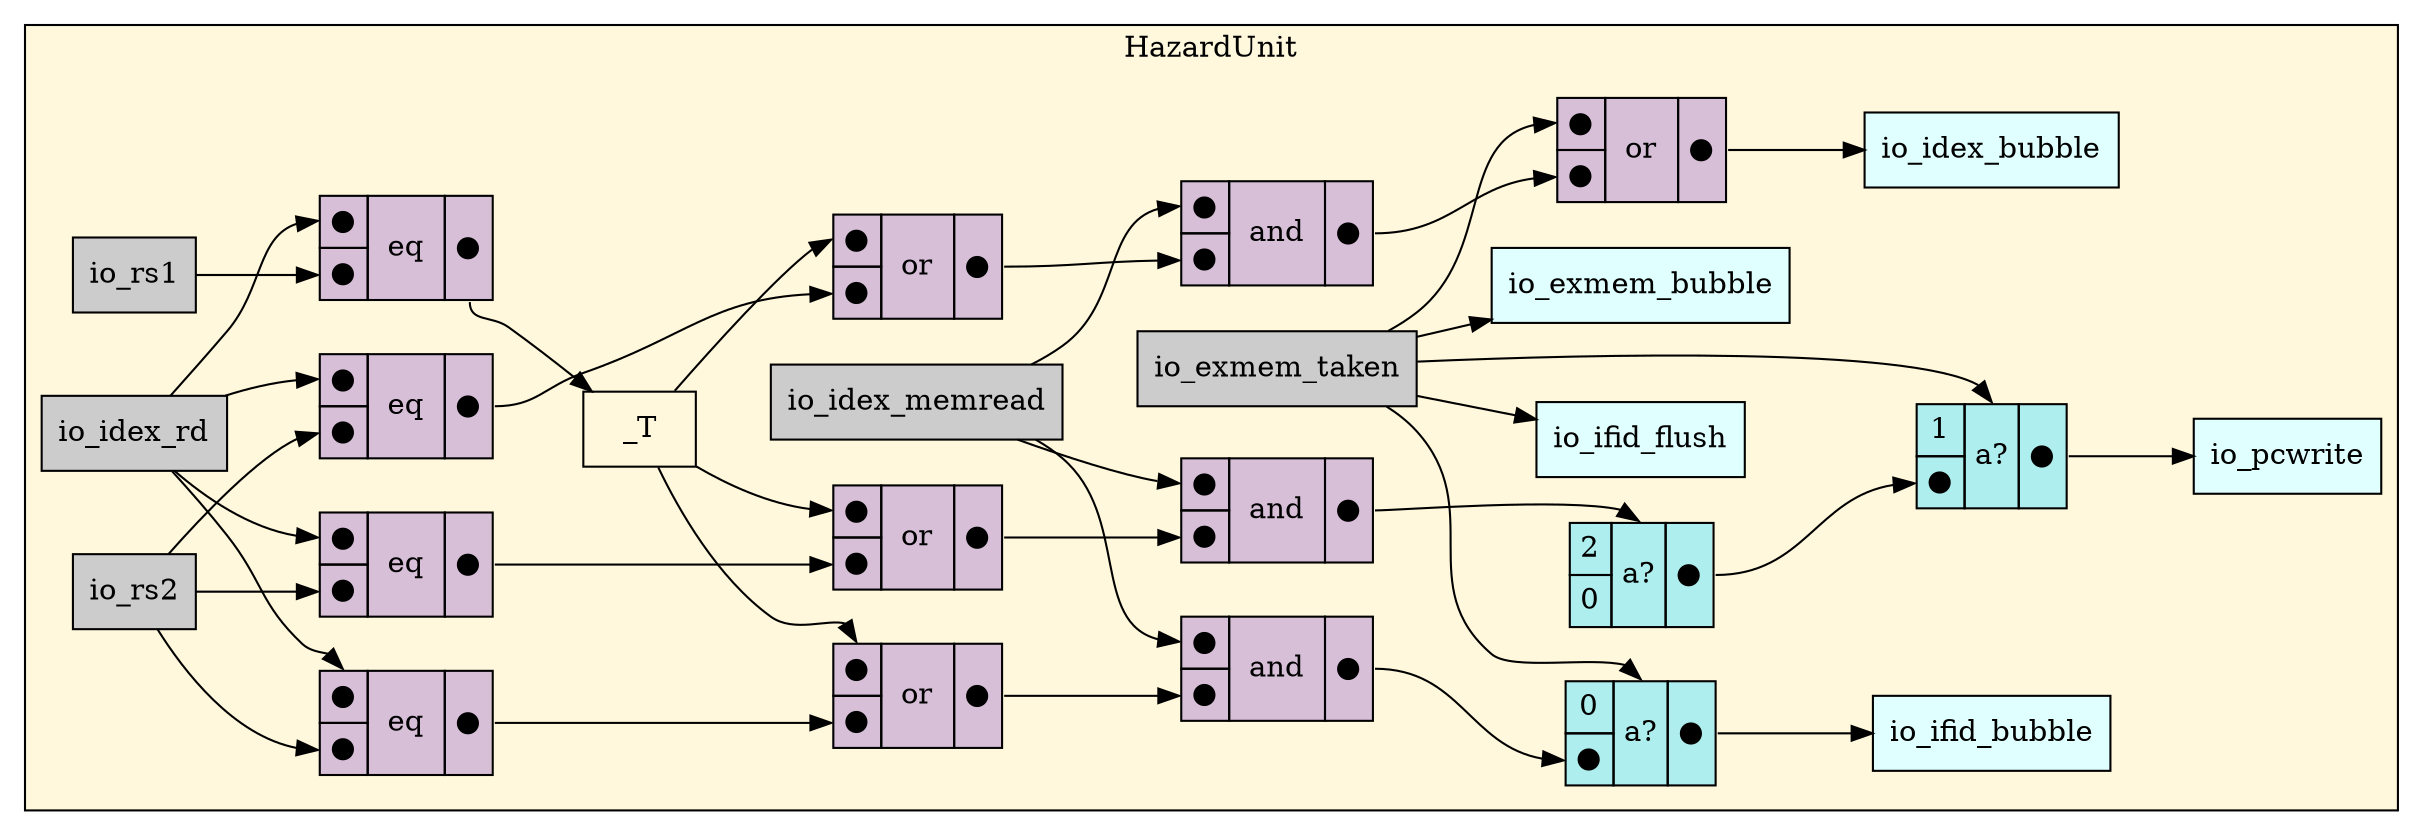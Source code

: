 digraph HazardUnit {
stylesheet = "styles.css"
rankdir="LR" 

subgraph cluster_HazardUnit {
  label="HazardUnit"
  URL=""
  bgcolor="#FFF8DC"
  cluster_HazardUnit_io_rs1 [shape = "rectangle" style="filled" fillcolor="#CCCCCC" label="io_rs1" rank="0"]
     
cluster_HazardUnit_io_rs2 [shape = "rectangle" style="filled" fillcolor="#CCCCCC" label="io_rs2" rank="0"]
     
cluster_HazardUnit_io_idex_memread [shape = "rectangle" style="filled" fillcolor="#CCCCCC" label="io_idex_memread" rank="0"]
     
cluster_HazardUnit_io_idex_rd [shape = "rectangle" style="filled" fillcolor="#CCCCCC" label="io_idex_rd" rank="0"]
     
cluster_HazardUnit_io_exmem_taken [shape = "rectangle" style="filled" fillcolor="#CCCCCC" label="io_exmem_taken" rank="0"]
     
cluster_HazardUnit_io_pcwrite [shape = "rectangle" style="filled" fillcolor="#E0FFFF" label="io_pcwrite" rank="1000"]
     
cluster_HazardUnit_io_ifid_bubble [shape = "rectangle" style="filled" fillcolor="#E0FFFF" label="io_ifid_bubble" rank="1000"]
     
cluster_HazardUnit_io_idex_bubble [shape = "rectangle" style="filled" fillcolor="#E0FFFF" label="io_idex_bubble" rank="1000"]
     
cluster_HazardUnit_io_exmem_bubble [shape = "rectangle" style="filled" fillcolor="#E0FFFF" label="io_exmem_bubble" rank="1000"]
     
cluster_HazardUnit_io_ifid_flush [shape = "rectangle" style="filled" fillcolor="#E0FFFF" label="io_ifid_flush" rank="1000"]
     
cluster_HazardUnit__T [label = "_T" shape="rectangle"]; 

op_eq_361 [shape = "plaintext" label=<
<TABLE BORDER="0" CELLBORDER="1" CELLSPACING="0" CELLPADDING="4" BGCOLOR="#D8BFD8">
  <TR>
    <TD PORT="in1">&#x25cf;</TD>
    <TD ROWSPAN="2" > eq </TD>
    <TD ROWSPAN="2" PORT="out">&#x25cf;</TD>
  </TR>
  <TR>
    <TD PORT="in2">&#x25cf;</TD>
  </TR>
</TABLE>>];
       

mux_1762780776 [shape = "plaintext" label=<
<TABLE BORDER="0" CELLBORDER="1" CELLSPACING="0" CELLPADDING="4" BGCOLOR="#AFEEEE">
  <TR>
    <TD PORT="in1">1</TD>
    <TD ROWSPAN="2" PORT="select">a?</TD>
    <TD ROWSPAN="2" PORT="out">&#x25cf;</TD>
  </TR>
  <TR>
    <TD PORT="in2">&#x25cf;</TD>
  </TR>
</TABLE>>];
       

mux_576862898 [shape = "plaintext" label=<
<TABLE BORDER="0" CELLBORDER="1" CELLSPACING="0" CELLPADDING="4" BGCOLOR="#AFEEEE">
  <TR>
    <TD PORT="in1">2</TD>
    <TD ROWSPAN="2" PORT="select">a?</TD>
    <TD ROWSPAN="2" PORT="out">&#x25cf;</TD>
  </TR>
  <TR>
    <TD PORT="in2">0</TD>
  </TR>
</TABLE>>];
       

op_and_362 [shape = "plaintext" label=<
<TABLE BORDER="0" CELLBORDER="1" CELLSPACING="0" CELLPADDING="4" BGCOLOR="#D8BFD8">
  <TR>
    <TD PORT="in1">&#x25cf;</TD>
    <TD ROWSPAN="2" > and </TD>
    <TD ROWSPAN="2" PORT="out">&#x25cf;</TD>
  </TR>
  <TR>
    <TD PORT="in2">&#x25cf;</TD>
  </TR>
</TABLE>>];
       

op_or_363 [shape = "plaintext" label=<
<TABLE BORDER="0" CELLBORDER="1" CELLSPACING="0" CELLPADDING="4" BGCOLOR="#D8BFD8">
  <TR>
    <TD PORT="in1">&#x25cf;</TD>
    <TD ROWSPAN="2" > or </TD>
    <TD ROWSPAN="2" PORT="out">&#x25cf;</TD>
  </TR>
  <TR>
    <TD PORT="in2">&#x25cf;</TD>
  </TR>
</TABLE>>];
       

op_eq_364 [shape = "plaintext" label=<
<TABLE BORDER="0" CELLBORDER="1" CELLSPACING="0" CELLPADDING="4" BGCOLOR="#D8BFD8">
  <TR>
    <TD PORT="in1">&#x25cf;</TD>
    <TD ROWSPAN="2" > eq </TD>
    <TD ROWSPAN="2" PORT="out">&#x25cf;</TD>
  </TR>
  <TR>
    <TD PORT="in2">&#x25cf;</TD>
  </TR>
</TABLE>>];
       

mux_2021097234 [shape = "plaintext" label=<
<TABLE BORDER="0" CELLBORDER="1" CELLSPACING="0" CELLPADDING="4" BGCOLOR="#AFEEEE">
  <TR>
    <TD PORT="in1">0</TD>
    <TD ROWSPAN="2" PORT="select">a?</TD>
    <TD ROWSPAN="2" PORT="out">&#x25cf;</TD>
  </TR>
  <TR>
    <TD PORT="in2">&#x25cf;</TD>
  </TR>
</TABLE>>];
       

op_and_365 [shape = "plaintext" label=<
<TABLE BORDER="0" CELLBORDER="1" CELLSPACING="0" CELLPADDING="4" BGCOLOR="#D8BFD8">
  <TR>
    <TD PORT="in1">&#x25cf;</TD>
    <TD ROWSPAN="2" > and </TD>
    <TD ROWSPAN="2" PORT="out">&#x25cf;</TD>
  </TR>
  <TR>
    <TD PORT="in2">&#x25cf;</TD>
  </TR>
</TABLE>>];
       

op_or_366 [shape = "plaintext" label=<
<TABLE BORDER="0" CELLBORDER="1" CELLSPACING="0" CELLPADDING="4" BGCOLOR="#D8BFD8">
  <TR>
    <TD PORT="in1">&#x25cf;</TD>
    <TD ROWSPAN="2" > or </TD>
    <TD ROWSPAN="2" PORT="out">&#x25cf;</TD>
  </TR>
  <TR>
    <TD PORT="in2">&#x25cf;</TD>
  </TR>
</TABLE>>];
       

op_eq_367 [shape = "plaintext" label=<
<TABLE BORDER="0" CELLBORDER="1" CELLSPACING="0" CELLPADDING="4" BGCOLOR="#D8BFD8">
  <TR>
    <TD PORT="in1">&#x25cf;</TD>
    <TD ROWSPAN="2" > eq </TD>
    <TD ROWSPAN="2" PORT="out">&#x25cf;</TD>
  </TR>
  <TR>
    <TD PORT="in2">&#x25cf;</TD>
  </TR>
</TABLE>>];
       

op_or_368 [shape = "plaintext" label=<
<TABLE BORDER="0" CELLBORDER="1" CELLSPACING="0" CELLPADDING="4" BGCOLOR="#D8BFD8">
  <TR>
    <TD PORT="in1">&#x25cf;</TD>
    <TD ROWSPAN="2" > or </TD>
    <TD ROWSPAN="2" PORT="out">&#x25cf;</TD>
  </TR>
  <TR>
    <TD PORT="in2">&#x25cf;</TD>
  </TR>
</TABLE>>];
       

op_and_369 [shape = "plaintext" label=<
<TABLE BORDER="0" CELLBORDER="1" CELLSPACING="0" CELLPADDING="4" BGCOLOR="#D8BFD8">
  <TR>
    <TD PORT="in1">&#x25cf;</TD>
    <TD ROWSPAN="2" > and </TD>
    <TD ROWSPAN="2" PORT="out">&#x25cf;</TD>
  </TR>
  <TR>
    <TD PORT="in2">&#x25cf;</TD>
  </TR>
</TABLE>>];
       

op_or_370 [shape = "plaintext" label=<
<TABLE BORDER="0" CELLBORDER="1" CELLSPACING="0" CELLPADDING="4" BGCOLOR="#D8BFD8">
  <TR>
    <TD PORT="in1">&#x25cf;</TD>
    <TD ROWSPAN="2" > or </TD>
    <TD ROWSPAN="2" PORT="out">&#x25cf;</TD>
  </TR>
  <TR>
    <TD PORT="in2">&#x25cf;</TD>
  </TR>
</TABLE>>];
       

op_eq_371 [shape = "plaintext" label=<
<TABLE BORDER="0" CELLBORDER="1" CELLSPACING="0" CELLPADDING="4" BGCOLOR="#D8BFD8">
  <TR>
    <TD PORT="in1">&#x25cf;</TD>
    <TD ROWSPAN="2" > eq </TD>
    <TD ROWSPAN="2" PORT="out">&#x25cf;</TD>
  </TR>
  <TR>
    <TD PORT="in2">&#x25cf;</TD>
  </TR>
</TABLE>>];
       

  cluster_HazardUnit_io_idex_rd -> op_eq_364:in1
  cluster_HazardUnit_io_rs2 -> op_eq_371:in2
  cluster_HazardUnit_io_idex_memread -> op_and_362:in1
  op_eq_367:out -> op_or_366:in2
  cluster_HazardUnit_io_exmem_taken -> op_or_368:in1
  cluster_HazardUnit_io_idex_rd -> op_eq_361:in1
  mux_1762780776:out -> cluster_HazardUnit_io_pcwrite
  op_and_362:out -> mux_576862898:select
  cluster_HazardUnit__T -> op_or_370:in1
  mux_576862898:out -> mux_1762780776:in2
  op_eq_361:out -> cluster_HazardUnit__T
  op_or_366:out -> op_and_365:in2
  cluster_HazardUnit_io_idex_rd -> op_eq_371:in1
  op_or_370:out -> op_and_369:in2
  op_eq_364:out -> op_or_363:in2
  cluster_HazardUnit_io_rs2 -> op_eq_367:in2
  cluster_HazardUnit__T -> op_or_366:in1
  cluster_HazardUnit_io_rs2 -> op_eq_364:in2
  mux_2021097234:out -> cluster_HazardUnit_io_ifid_bubble
  cluster_HazardUnit_io_exmem_taken -> cluster_HazardUnit_io_exmem_bubble
  op_and_365:out -> mux_2021097234:in2
  cluster_HazardUnit_io_exmem_taken -> cluster_HazardUnit_io_ifid_flush
  op_or_363:out -> op_and_362:in2
  op_or_368:out -> cluster_HazardUnit_io_idex_bubble
  cluster_HazardUnit_io_idex_rd -> op_eq_367:in1
  cluster_HazardUnit_io_exmem_taken -> mux_2021097234:select
  cluster_HazardUnit_io_idex_memread -> op_and_365:in1
  cluster_HazardUnit_io_idex_memread -> op_and_369:in1
  op_and_369:out -> op_or_368:in2
  cluster_HazardUnit__T -> op_or_363:in1
  cluster_HazardUnit_io_exmem_taken -> mux_1762780776:select
  cluster_HazardUnit_io_rs1 -> op_eq_361:in2
  op_eq_371:out -> op_or_370:in2
  
  
}
     
}
